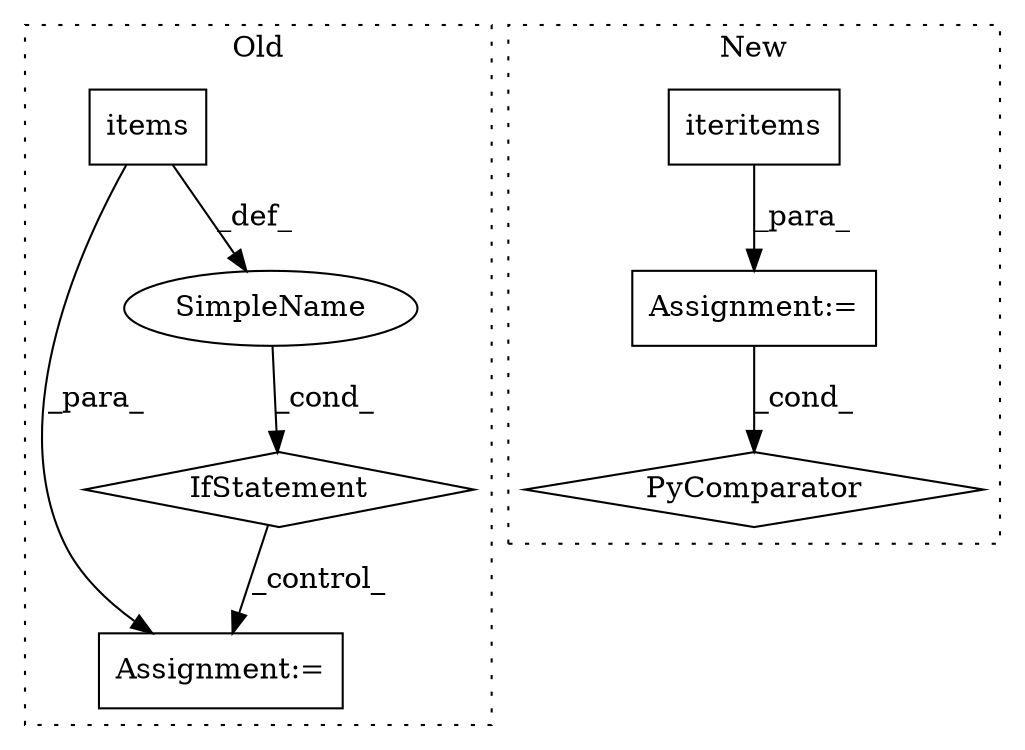 digraph G {
subgraph cluster0 {
1 [label="items" a="32" s="6416" l="7" shape="box"];
4 [label="IfStatement" a="25" s="6499,6533" l="10,2" shape="diamond"];
5 [label="Assignment:=" a="7" s="6637" l="1" shape="box"];
6 [label="SimpleName" a="42" s="" l="" shape="ellipse"];
label = "Old";
style="dotted";
}
subgraph cluster1 {
2 [label="iteritems" a="32" s="5128,5145" l="10,1" shape="box"];
3 [label="Assignment:=" a="7" s="5104" l="51" shape="box"];
7 [label="PyComparator" a="113" s="5104" l="51" shape="diamond"];
label = "New";
style="dotted";
}
1 -> 5 [label="_para_"];
1 -> 6 [label="_def_"];
2 -> 3 [label="_para_"];
3 -> 7 [label="_cond_"];
4 -> 5 [label="_control_"];
6 -> 4 [label="_cond_"];
}